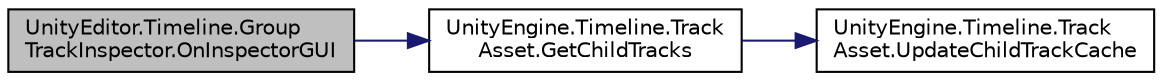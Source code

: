 digraph "UnityEditor.Timeline.GroupTrackInspector.OnInspectorGUI"
{
 // LATEX_PDF_SIZE
  edge [fontname="Helvetica",fontsize="10",labelfontname="Helvetica",labelfontsize="10"];
  node [fontname="Helvetica",fontsize="10",shape=record];
  rankdir="LR";
  Node1 [label="UnityEditor.Timeline.Group\lTrackInspector.OnInspectorGUI",height=0.2,width=0.4,color="black", fillcolor="grey75", style="filled", fontcolor="black",tooltip=" "];
  Node1 -> Node2 [color="midnightblue",fontsize="10",style="solid",fontname="Helvetica"];
  Node2 [label="UnityEngine.Timeline.Track\lAsset.GetChildTracks",height=0.2,width=0.4,color="black", fillcolor="white", style="filled",URL="$class_unity_engine_1_1_timeline_1_1_track_asset.html#aa2031fe30133f8c28e14483768ce8e29",tooltip="The list of subtracks or child tracks attached to this track."];
  Node2 -> Node3 [color="midnightblue",fontsize="10",style="solid",fontname="Helvetica"];
  Node3 [label="UnityEngine.Timeline.Track\lAsset.UpdateChildTrackCache",height=0.2,width=0.4,color="black", fillcolor="white", style="filled",URL="$class_unity_engine_1_1_timeline_1_1_track_asset.html#ab36b4945ff7f73891698875177f50229",tooltip=" "];
}
